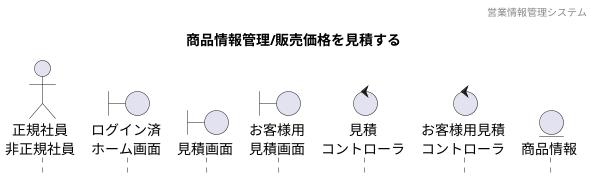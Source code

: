 @startuml ../../images/見積/販売価格見積

hide footbox
header 営業情報管理システム
title 商品情報管理/販売価格を見積する

' actor "" as a
actor "正規社員\n非正規社員" as a1

' boundary "" as b
boundary "ログイン済\nホーム画面" as b1
boundary "見積画面" as b2
boundary "お客様用\n見積画面" as b3

' control "" as c
control "見積\nコントローラ" as c1
control "お客様用見積\nコントローラ" as c2

' entity "" as e
entity "商品情報" as e1

@enduml